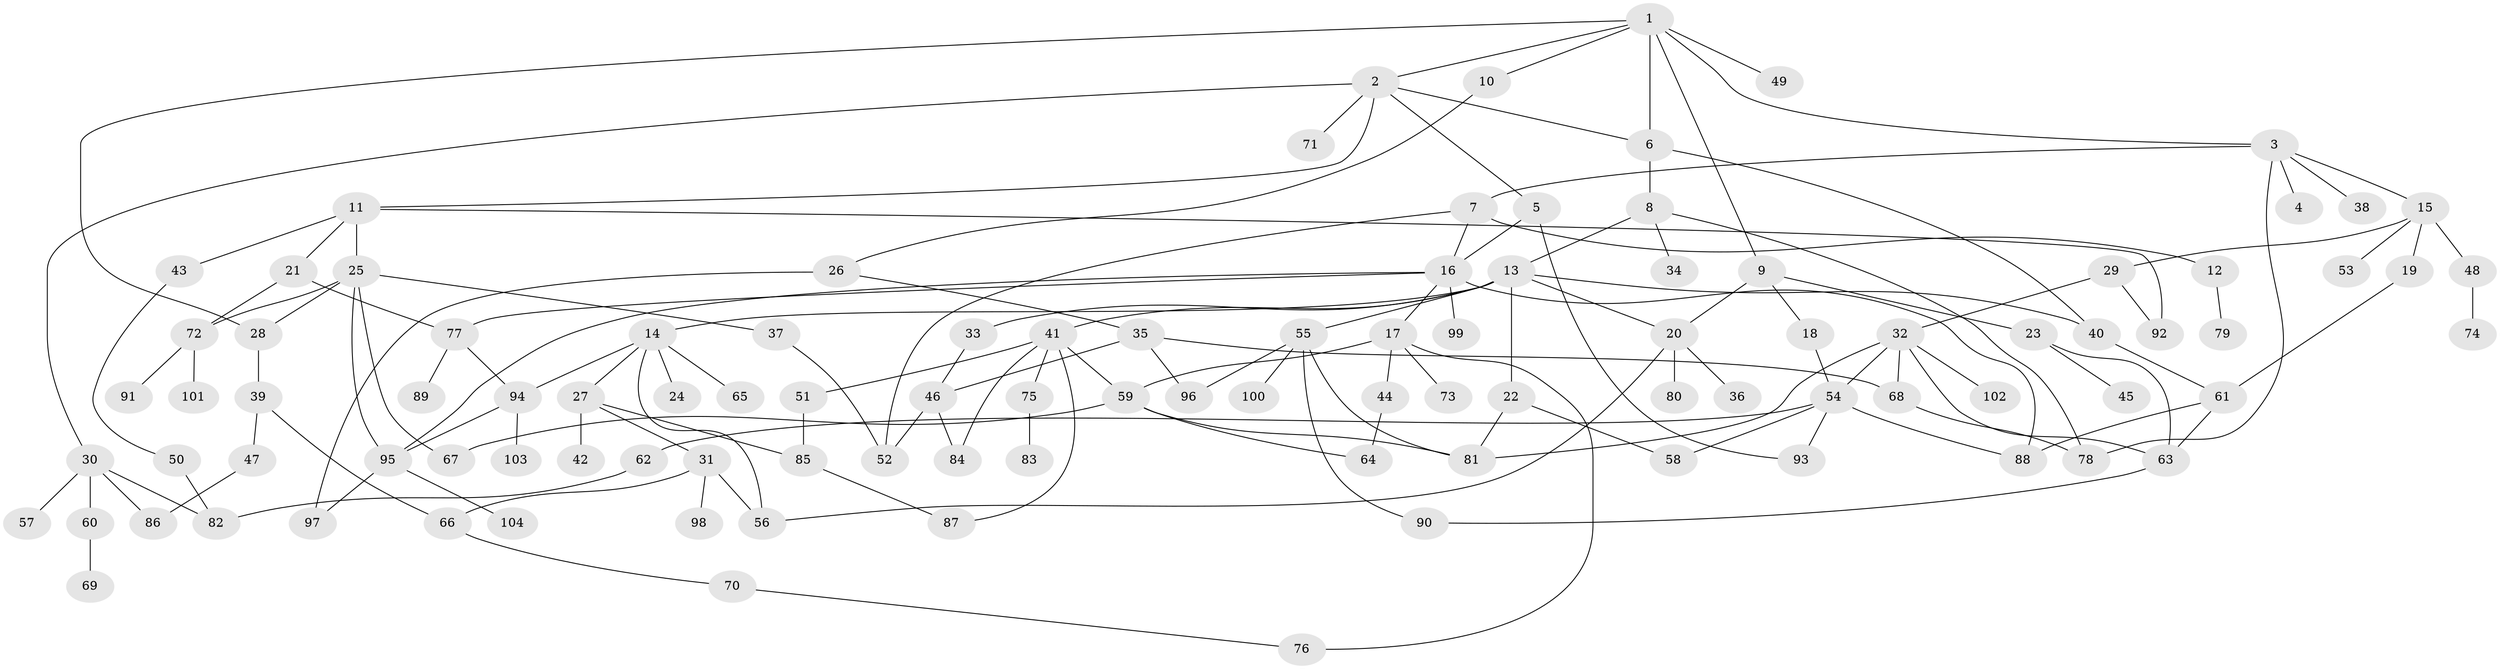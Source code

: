 // Generated by graph-tools (version 1.1) at 2025/13/03/09/25 04:13:19]
// undirected, 104 vertices, 147 edges
graph export_dot {
graph [start="1"]
  node [color=gray90,style=filled];
  1;
  2;
  3;
  4;
  5;
  6;
  7;
  8;
  9;
  10;
  11;
  12;
  13;
  14;
  15;
  16;
  17;
  18;
  19;
  20;
  21;
  22;
  23;
  24;
  25;
  26;
  27;
  28;
  29;
  30;
  31;
  32;
  33;
  34;
  35;
  36;
  37;
  38;
  39;
  40;
  41;
  42;
  43;
  44;
  45;
  46;
  47;
  48;
  49;
  50;
  51;
  52;
  53;
  54;
  55;
  56;
  57;
  58;
  59;
  60;
  61;
  62;
  63;
  64;
  65;
  66;
  67;
  68;
  69;
  70;
  71;
  72;
  73;
  74;
  75;
  76;
  77;
  78;
  79;
  80;
  81;
  82;
  83;
  84;
  85;
  86;
  87;
  88;
  89;
  90;
  91;
  92;
  93;
  94;
  95;
  96;
  97;
  98;
  99;
  100;
  101;
  102;
  103;
  104;
  1 -- 2;
  1 -- 3;
  1 -- 6;
  1 -- 9;
  1 -- 10;
  1 -- 49;
  1 -- 28;
  2 -- 5;
  2 -- 11;
  2 -- 30;
  2 -- 71;
  2 -- 6;
  3 -- 4;
  3 -- 7;
  3 -- 15;
  3 -- 38;
  3 -- 78;
  5 -- 93;
  5 -- 16;
  6 -- 8;
  6 -- 40;
  7 -- 12;
  7 -- 16;
  7 -- 52;
  8 -- 13;
  8 -- 34;
  8 -- 78;
  9 -- 18;
  9 -- 23;
  9 -- 20;
  10 -- 26;
  11 -- 21;
  11 -- 25;
  11 -- 43;
  11 -- 92;
  12 -- 79;
  13 -- 14;
  13 -- 20;
  13 -- 22;
  13 -- 33;
  13 -- 40;
  13 -- 41;
  13 -- 55;
  14 -- 24;
  14 -- 27;
  14 -- 65;
  14 -- 94;
  14 -- 56;
  15 -- 19;
  15 -- 29;
  15 -- 48;
  15 -- 53;
  16 -- 17;
  16 -- 77;
  16 -- 88;
  16 -- 95;
  16 -- 99;
  17 -- 44;
  17 -- 73;
  17 -- 76;
  17 -- 59;
  18 -- 54;
  19 -- 61;
  20 -- 36;
  20 -- 56;
  20 -- 80;
  21 -- 72;
  21 -- 77;
  22 -- 81;
  22 -- 58;
  23 -- 45;
  23 -- 63;
  25 -- 28;
  25 -- 37;
  25 -- 67;
  25 -- 72;
  25 -- 95;
  26 -- 35;
  26 -- 97;
  27 -- 31;
  27 -- 42;
  27 -- 85;
  28 -- 39;
  29 -- 32;
  29 -- 92;
  30 -- 57;
  30 -- 60;
  30 -- 86;
  30 -- 82;
  31 -- 66;
  31 -- 98;
  31 -- 56;
  32 -- 63;
  32 -- 68;
  32 -- 81;
  32 -- 102;
  32 -- 54;
  33 -- 46;
  35 -- 46;
  35 -- 96;
  35 -- 68;
  37 -- 52;
  39 -- 47;
  39 -- 66;
  40 -- 61;
  41 -- 51;
  41 -- 59;
  41 -- 75;
  41 -- 84;
  41 -- 87;
  43 -- 50;
  44 -- 64;
  46 -- 52;
  46 -- 84;
  47 -- 86;
  48 -- 74;
  50 -- 82;
  51 -- 85;
  54 -- 58;
  54 -- 62;
  54 -- 93;
  54 -- 88;
  55 -- 90;
  55 -- 96;
  55 -- 100;
  55 -- 81;
  59 -- 64;
  59 -- 67;
  59 -- 81;
  60 -- 69;
  61 -- 63;
  61 -- 88;
  62 -- 82;
  63 -- 90;
  66 -- 70;
  68 -- 78;
  70 -- 76;
  72 -- 91;
  72 -- 101;
  75 -- 83;
  77 -- 89;
  77 -- 94;
  85 -- 87;
  94 -- 103;
  94 -- 95;
  95 -- 97;
  95 -- 104;
}
